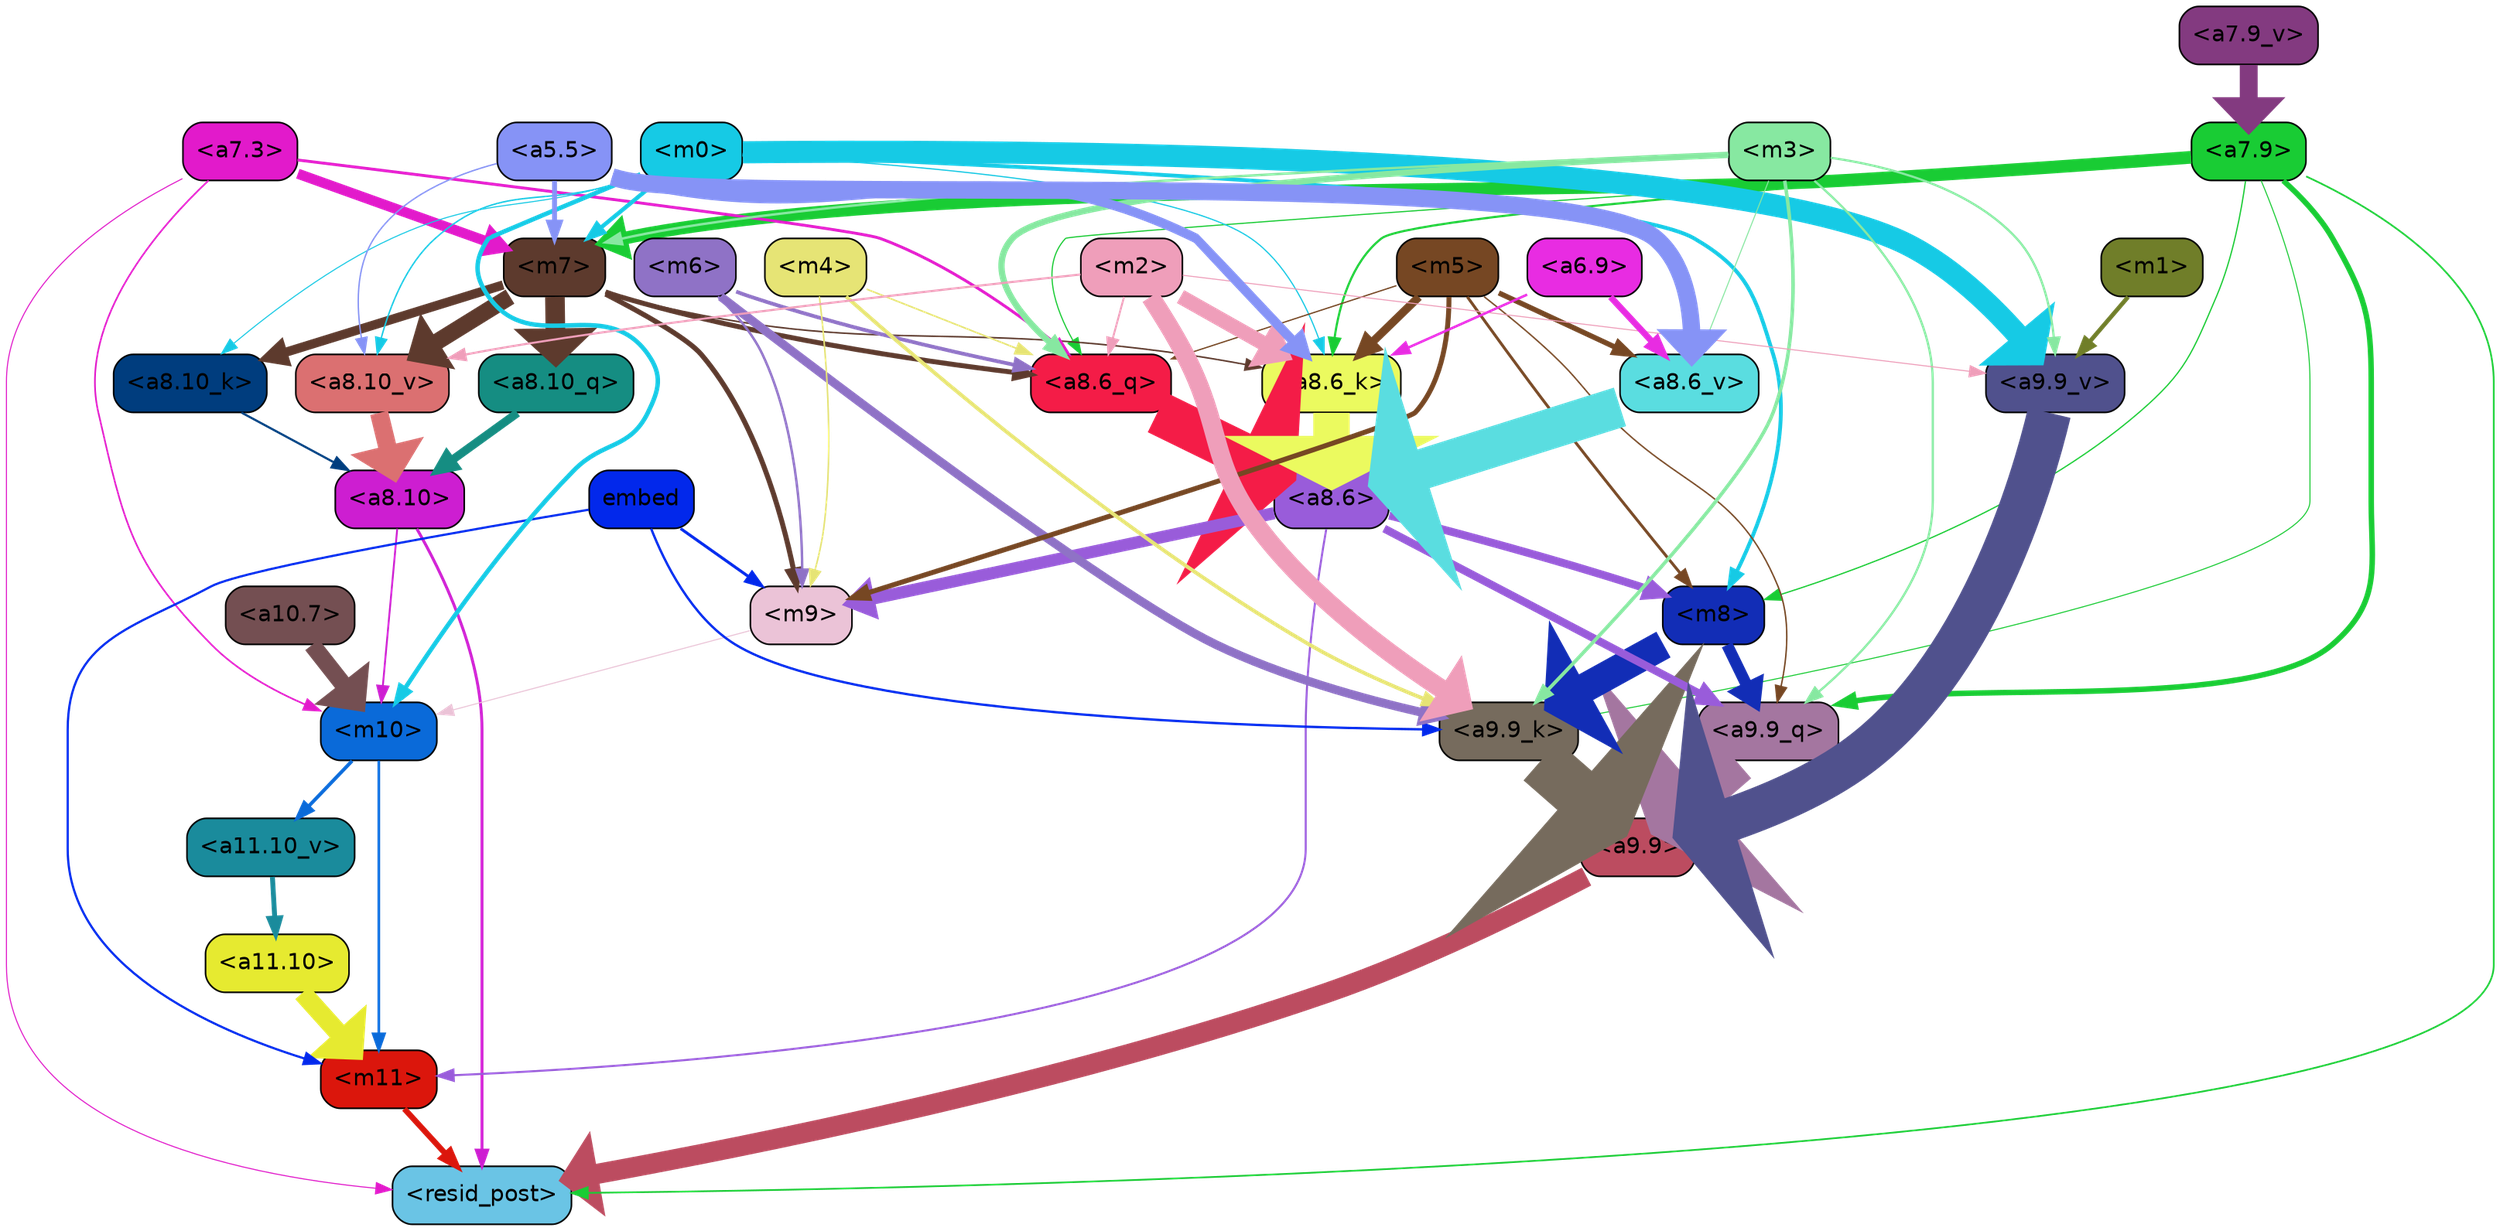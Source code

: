 strict digraph "" {
	graph [bgcolor=transparent,
		layout=dot,
		overlap=false,
		splines=true
	];
	"<m11>"	[color=black,
		fillcolor="#db160c",
		fontname=Helvetica,
		shape=box,
		style="filled, rounded"];
	"<resid_post>"	[color=black,
		fillcolor="#6ac4e5",
		fontname=Helvetica,
		shape=box,
		style="filled, rounded"];
	"<m11>" -> "<resid_post>"	[color="#db160c",
		penwidth=3.564229369163513];
	"<a9.9>"	[color=black,
		fillcolor="#bc4c60",
		fontname=Helvetica,
		shape=box,
		style="filled, rounded"];
	"<a9.9>" -> "<resid_post>"	[color="#bc4c60",
		penwidth=12.493714332580566];
	"<a8.10>"	[color=black,
		fillcolor="#cd1ed1",
		fontname=Helvetica,
		shape=box,
		style="filled, rounded"];
	"<a8.10>" -> "<resid_post>"	[color="#cd1ed1",
		penwidth=1.7969894409179688];
	"<m10>"	[color=black,
		fillcolor="#0a6ad9",
		fontname=Helvetica,
		shape=box,
		style="filled, rounded"];
	"<a8.10>" -> "<m10>"	[color="#cd1ed1",
		penwidth=1.1516046524047852];
	"<a7.9>"	[color=black,
		fillcolor="#19cc34",
		fontname=Helvetica,
		shape=box,
		style="filled, rounded"];
	"<a7.9>" -> "<resid_post>"	[color="#19cc34",
		penwidth=1.061915397644043];
	"<m7>"	[color=black,
		fillcolor="#5d3a2d",
		fontname=Helvetica,
		shape=box,
		style="filled, rounded"];
	"<a7.9>" -> "<m7>"	[color="#19cc34",
		penwidth=7.860968112945557];
	"<a9.9_q>"	[color=black,
		fillcolor="#a476a0",
		fontname=Helvetica,
		shape=box,
		style="filled, rounded"];
	"<a7.9>" -> "<a9.9_q>"	[color="#19cc34",
		penwidth=3.4010400772094727];
	"<a9.9_k>"	[color=black,
		fillcolor="#766b5d",
		fontname=Helvetica,
		shape=box,
		style="filled, rounded"];
	"<a7.9>" -> "<a9.9_k>"	[color="#19cc34",
		penwidth=0.6359977722167969];
	"<m8>"	[color=black,
		fillcolor="#122db6",
		fontname=Helvetica,
		shape=box,
		style="filled, rounded"];
	"<a7.9>" -> "<m8>"	[color="#19cc34",
		penwidth=0.7847824096679688];
	"<a8.6_q>"	[color=black,
		fillcolor="#f41c47",
		fontname=Helvetica,
		shape=box,
		style="filled, rounded"];
	"<a7.9>" -> "<a8.6_q>"	[color="#19cc34",
		penwidth=0.7225875854492188];
	"<a8.6_k>"	[color=black,
		fillcolor="#ebfa5f",
		fontname=Helvetica,
		shape=box,
		style="filled, rounded"];
	"<a7.9>" -> "<a8.6_k>"	[color="#19cc34",
		penwidth=1.3351249694824219];
	"<a7.3>"	[color=black,
		fillcolor="#e21acb",
		fontname=Helvetica,
		shape=box,
		style="filled, rounded"];
	"<a7.3>" -> "<resid_post>"	[color="#e21acb",
		penwidth=0.6493911743164062];
	"<a7.3>" -> "<m10>"	[color="#e21acb",
		penwidth=1.0287714004516602];
	"<a7.3>" -> "<m7>"	[color="#e21acb",
		penwidth=6.300837516784668];
	"<a7.3>" -> "<a8.6_q>"	[color="#e21acb",
		penwidth=1.7833585739135742];
	"<a11.10>"	[color=black,
		fillcolor="#e6ea30",
		fontname=Helvetica,
		shape=box,
		style="filled, rounded"];
	"<a11.10>" -> "<m11>"	[color="#e6ea30",
		penwidth=11.804504871368408];
	"<m10>" -> "<m11>"	[color="#0a6ad9",
		penwidth=1.6351637840270996];
	"<a11.10_v>"	[color=black,
		fillcolor="#1a8b9c",
		fontname=Helvetica,
		shape=box,
		style="filled, rounded"];
	"<m10>" -> "<a11.10_v>"	[color="#0a6ad9",
		penwidth=2.195528030395508];
	"<a8.6>"	[color=black,
		fillcolor="#995cda",
		fontname=Helvetica,
		shape=box,
		style="filled, rounded"];
	"<a8.6>" -> "<m11>"	[color="#995cda",
		penwidth=1.2564282417297363];
	"<m9>"	[color=black,
		fillcolor="#ebc3d7",
		fontname=Helvetica,
		shape=box,
		style="filled, rounded"];
	"<a8.6>" -> "<m9>"	[color="#995cda",
		penwidth=7.538959503173828];
	"<a8.6>" -> "<a9.9_q>"	[color="#995cda",
		penwidth=4.915989875793457];
	"<a8.6>" -> "<m8>"	[color="#995cda",
		penwidth=4.953336715698242];
	embed	[color=black,
		fillcolor="#0228eb",
		fontname=Helvetica,
		shape=box,
		style="filled, rounded"];
	embed -> "<m11>"	[color="#0228eb",
		penwidth=1.3679008483886719];
	embed -> "<m9>"	[color="#0228eb",
		penwidth=1.8025074005126953];
	embed -> "<a9.9_k>"	[color="#0228eb",
		penwidth=1.4555702209472656];
	"<a11.10_v>" -> "<a11.10>"	[color="#1a8b9c",
		penwidth=3.037395477294922];
	"<a10.7>"	[color=black,
		fillcolor="#744f52",
		fontname=Helvetica,
		shape=box,
		style="filled, rounded"];
	"<a10.7>" -> "<m10>"	[color="#744f52",
		penwidth=10.747549057006836];
	"<m9>" -> "<m10>"	[color="#ebc3d7",
		penwidth=0.6350235939025879];
	"<m0>"	[color=black,
		fillcolor="#16cae5",
		fontname=Helvetica,
		shape=box,
		style="filled, rounded"];
	"<m0>" -> "<m10>"	[color="#16cae5",
		penwidth=2.7613906860351562];
	"<m0>" -> "<m7>"	[color="#16cae5",
		penwidth=2.5545620918273926];
	"<a9.9_v>"	[color=black,
		fillcolor="#50518d",
		fontname=Helvetica,
		shape=box,
		style="filled, rounded"];
	"<m0>" -> "<a9.9_v>"	[color="#16cae5",
		penwidth=13.730411529541016];
	"<m0>" -> "<m8>"	[color="#16cae5",
		penwidth=2.381570816040039];
	"<a8.10_k>"	[color=black,
		fillcolor="#003d7e",
		fontname=Helvetica,
		shape=box,
		style="filled, rounded"];
	"<m0>" -> "<a8.10_k>"	[color="#16cae5",
		penwidth=0.6495761871337891];
	"<m0>" -> "<a8.6_k>"	[color="#16cae5",
		penwidth=0.7486534118652344];
	"<a8.10_v>"	[color=black,
		fillcolor="#db7071",
		fontname=Helvetica,
		shape=box,
		style="filled, rounded"];
	"<m0>" -> "<a8.10_v>"	[color="#16cae5",
		penwidth=0.8922653198242188];
	"<m7>" -> "<m9>"	[color="#5d3a2d",
		penwidth=3.136892318725586];
	"<a8.10_q>"	[color=black,
		fillcolor="#158d82",
		fontname=Helvetica,
		shape=box,
		style="filled, rounded"];
	"<m7>" -> "<a8.10_q>"	[color="#5d3a2d",
		penwidth=12.156120300292969];
	"<m7>" -> "<a8.6_q>"	[color="#5d3a2d",
		penwidth=3.078853130340576];
	"<m7>" -> "<a8.10_k>"	[color="#5d3a2d",
		penwidth=5.668270111083984];
	"<m7>" -> "<a8.6_k>"	[color="#5d3a2d",
		penwidth=0.9513492584228516];
	"<m7>" -> "<a8.10_v>"	[color="#5d3a2d",
		penwidth=10.289600372314453];
	"<m6>"	[color=black,
		fillcolor="#8f72c6",
		fontname=Helvetica,
		shape=box,
		style="filled, rounded"];
	"<m6>" -> "<m9>"	[color="#8f72c6",
		penwidth=1.5130538940429688];
	"<m6>" -> "<a9.9_k>"	[color="#8f72c6",
		penwidth=5.398126602172852];
	"<m6>" -> "<a8.6_q>"	[color="#8f72c6",
		penwidth=2.3049817085266113];
	"<m5>"	[color=black,
		fillcolor="#764723",
		fontname=Helvetica,
		shape=box,
		style="filled, rounded"];
	"<m5>" -> "<m9>"	[color="#764723",
		penwidth=3.070161819458008];
	"<m5>" -> "<a9.9_q>"	[color="#764723",
		penwidth=0.8938226699829102];
	"<m5>" -> "<m8>"	[color="#764723",
		penwidth=1.7677688598632812];
	"<m5>" -> "<a8.6_q>"	[color="#764723",
		penwidth=0.7973227500915527];
	"<m5>" -> "<a8.6_k>"	[color="#764723",
		penwidth=5.085668563842773];
	"<a8.6_v>"	[color=black,
		fillcolor="#5adde0",
		fontname=Helvetica,
		shape=box,
		style="filled, rounded"];
	"<m5>" -> "<a8.6_v>"	[color="#764723",
		penwidth=3.2228469848632812];
	"<m4>"	[color=black,
		fillcolor="#e6e475",
		fontname=Helvetica,
		shape=box,
		style="filled, rounded"];
	"<m4>" -> "<m9>"	[color="#e6e475",
		penwidth=0.9546451568603516];
	"<m4>" -> "<a9.9_k>"	[color="#e6e475",
		penwidth=2.334225654602051];
	"<m4>" -> "<a8.6_q>"	[color="#e6e475",
		penwidth=0.9813051223754883];
	"<a9.9_q>" -> "<a9.9>"	[color="#a476a0",
		penwidth=28.56541872024536];
	"<a9.9_k>" -> "<a9.9>"	[color="#766b5d",
		penwidth=32.31142416596413];
	"<a9.9_v>" -> "<a9.9>"	[color="#50518d",
		penwidth=27.08489227294922];
	"<m8>" -> "<a9.9_q>"	[color="#122db6",
		penwidth=7.189451217651367];
	"<m8>" -> "<a9.9_k>"	[color="#122db6",
		penwidth=18.19952392578125];
	"<m3>"	[color=black,
		fillcolor="#87e8a1",
		fontname=Helvetica,
		shape=box,
		style="filled, rounded"];
	"<m3>" -> "<m7>"	[color="#87e8a1",
		penwidth=1.519754409790039];
	"<m3>" -> "<a9.9_q>"	[color="#87e8a1",
		penwidth=1.3806190490722656];
	"<m3>" -> "<a9.9_k>"	[color="#87e8a1",
		penwidth=2.201329231262207];
	"<m3>" -> "<a9.9_v>"	[color="#87e8a1",
		penwidth=1.3742599487304688];
	"<m3>" -> "<a8.6_q>"	[color="#87e8a1",
		penwidth=3.894710063934326];
	"<m3>" -> "<a8.6_v>"	[color="#87e8a1",
		penwidth=0.6379051208496094];
	"<m2>"	[color=black,
		fillcolor="#ef9eba",
		fontname=Helvetica,
		shape=box,
		style="filled, rounded"];
	"<m2>" -> "<a9.9_k>"	[color="#ef9eba",
		penwidth=11.667590618133545];
	"<m2>" -> "<a9.9_v>"	[color="#ef9eba",
		penwidth=0.6356887817382812];
	"<m2>" -> "<a8.6_q>"	[color="#ef9eba",
		penwidth=1.1711654663085938];
	"<m2>" -> "<a8.6_k>"	[color="#ef9eba",
		penwidth=9.172065734863281];
	"<m2>" -> "<a8.10_v>"	[color="#ef9eba",
		penwidth=1.287038803100586];
	"<m1>"	[color=black,
		fillcolor="#707e29",
		fontname=Helvetica,
		shape=box,
		style="filled, rounded"];
	"<m1>" -> "<a9.9_v>"	[color="#707e29",
		penwidth=2.656749725341797];
	"<a8.10_q>" -> "<a8.10>"	[color="#158d82",
		penwidth=5.194318771362305];
	"<a8.6_q>" -> "<a8.6>"	[color="#f41c47",
		penwidth=27.11296832561493];
	"<a8.10_k>" -> "<a8.10>"	[color="#003d7e",
		penwidth=1.3374805450439453];
	"<a8.6_k>" -> "<a8.6>"	[color="#ebfa5f",
		penwidth=22.57996129989624];
	"<a8.10_v>" -> "<a8.10>"	[color="#db7071",
		penwidth=11.339973449707031];
	"<a8.6_v>" -> "<a8.6>"	[color="#5adde0",
		penwidth=25.068782806396484];
	"<a6.9>"	[color=black,
		fillcolor="#e82ce2",
		fontname=Helvetica,
		shape=box,
		style="filled, rounded"];
	"<a6.9>" -> "<a8.6_k>"	[color="#e82ce2",
		penwidth=1.504995346069336];
	"<a6.9>" -> "<a8.6_v>"	[color="#e82ce2",
		penwidth=3.925710678100586];
	"<a5.5>"	[color=black,
		fillcolor="#8693f6",
		fontname=Helvetica,
		shape=box,
		style="filled, rounded"];
	"<a5.5>" -> "<m7>"	[color="#8693f6",
		penwidth=3.0042500495910645];
	"<a5.5>" -> "<a8.6_k>"	[color="#8693f6",
		penwidth=5.877564430236816];
	"<a5.5>" -> "<a8.10_v>"	[color="#8693f6",
		penwidth=0.8552722930908203];
	"<a5.5>" -> "<a8.6_v>"	[color="#8693f6",
		penwidth=10.800443649291992];
	"<a7.9_v>"	[color=black,
		fillcolor="#833a80",
		fontname=Helvetica,
		shape=box,
		style="filled, rounded"];
	"<a7.9_v>" -> "<a7.9>"	[color="#833a80",
		penwidth=11.073700428009033];
}
